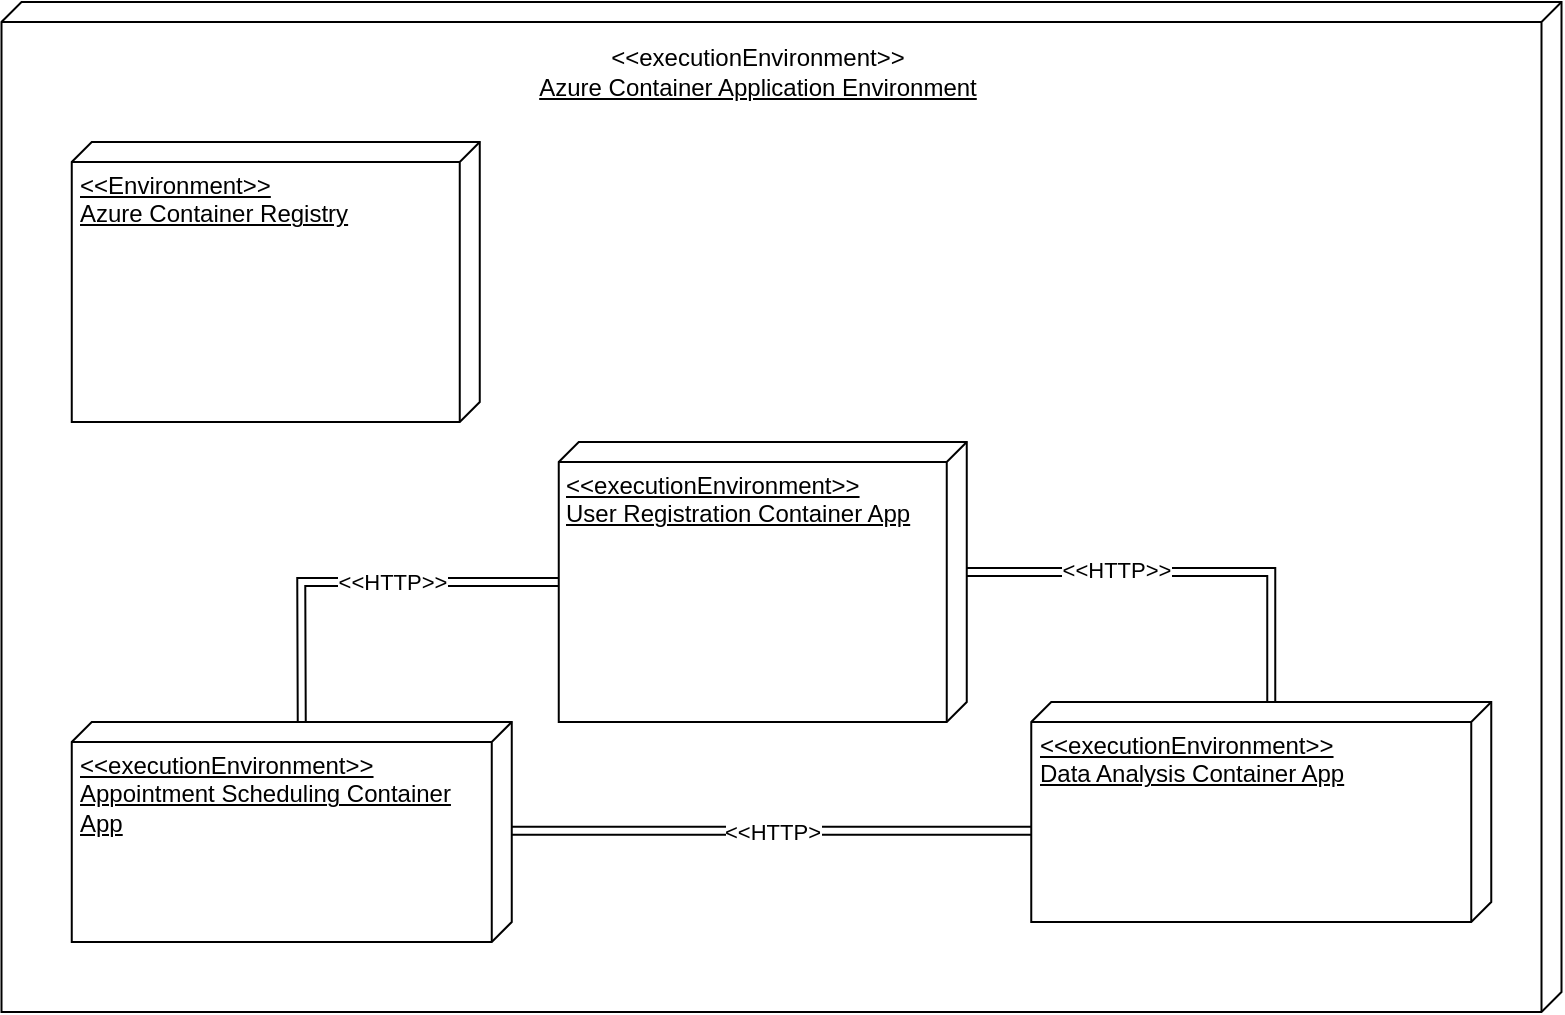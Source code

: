 <mxfile version="22.1.4" type="github">
  <diagram name="Page-1" id="_NqfBwlQ9Yb1ZlnomQ05">
    <mxGraphModel dx="1194" dy="724" grid="1" gridSize="10" guides="1" tooltips="1" connect="1" arrows="1" fold="1" page="1" pageScale="1" pageWidth="827" pageHeight="1169" math="0" shadow="0">
      <root>
        <mxCell id="0" />
        <mxCell id="1" parent="0" />
        <mxCell id="_tAlikrw9c_dk1lk49dS-2" value="" style="verticalAlign=top;align=left;spacingTop=8;spacingLeft=2;spacingRight=12;shape=cube;size=10;direction=south;fontStyle=4;html=1;whiteSpace=wrap;" parent="1" vertex="1">
          <mxGeometry x="35.75" y="20" width="780" height="505" as="geometry" />
        </mxCell>
        <mxCell id="_tAlikrw9c_dk1lk49dS-3" value="&lt;div style=&quot;&quot;&gt;&lt;span style=&quot;background-color: initial;&quot;&gt;&amp;lt;&amp;lt;executionEnvironment&amp;gt;&amp;gt;&lt;/span&gt;&lt;/div&gt;&lt;div style=&quot;&quot;&gt;&lt;span style=&quot;background-color: initial;&quot;&gt;Appointment Scheduling Container App&lt;/span&gt;&lt;/div&gt;" style="verticalAlign=top;align=left;spacingTop=8;spacingLeft=2;spacingRight=12;shape=cube;size=10;direction=south;fontStyle=4;html=1;whiteSpace=wrap;" parent="1" vertex="1">
          <mxGeometry x="70.88" y="380" width="220" height="110" as="geometry" />
        </mxCell>
        <mxCell id="_tAlikrw9c_dk1lk49dS-4" value="&amp;lt;&amp;lt;executionEnvironment&amp;gt;&amp;gt;&lt;br&gt;User Registration Container App" style="verticalAlign=top;align=left;spacingTop=8;spacingLeft=2;spacingRight=12;shape=cube;size=10;direction=south;fontStyle=4;html=1;whiteSpace=wrap;" parent="1" vertex="1">
          <mxGeometry x="314.38" y="240" width="204" height="140" as="geometry" />
        </mxCell>
        <mxCell id="_tAlikrw9c_dk1lk49dS-5" value="&amp;lt;&amp;lt;executionEnvironment&amp;gt;&amp;gt;&lt;br&gt;Data Analysis Container App" style="verticalAlign=top;align=left;spacingTop=8;spacingLeft=2;spacingRight=12;shape=cube;size=10;direction=south;fontStyle=4;html=1;whiteSpace=wrap;" parent="1" vertex="1">
          <mxGeometry x="550.63" y="370" width="230" height="110" as="geometry" />
        </mxCell>
        <mxCell id="Avhfhtqk2JE3OwIKp2vW-1" value="&amp;lt;&amp;lt;executionEnvironment&amp;gt;&amp;gt;&lt;br style=&quot;border-color: var(--border-color); text-align: left;&quot;&gt;&lt;span style=&quot;text-align: left; text-decoration-line: underline;&quot;&gt;Azure Container Application Environment&lt;/span&gt;" style="text;html=1;strokeColor=none;fillColor=none;align=center;verticalAlign=middle;whiteSpace=wrap;rounded=0;" parent="1" vertex="1">
          <mxGeometry x="300.25" y="40" width="227.5" height="30" as="geometry" />
        </mxCell>
        <mxCell id="jXqAlRngbRbXvC1DMOfq-8" style="edgeStyle=orthogonalEdgeStyle;rounded=0;orthogonalLoop=1;jettySize=auto;html=1;entryX=1;entryY=1;entryDx=0;entryDy=0;entryPerimeter=0;shape=link;exitX=0;exitY=0;exitDx=100;exitDy=0;exitPerimeter=0;" parent="1" edge="1">
          <mxGeometry relative="1" as="geometry">
            <mxPoint x="290.88" y="434.41" as="sourcePoint" />
            <mxPoint x="550.63" y="434.41" as="targetPoint" />
            <Array as="points">
              <mxPoint x="480.63" y="434.41" />
              <mxPoint x="480.63" y="434.41" />
            </Array>
          </mxGeometry>
        </mxCell>
        <mxCell id="jXqAlRngbRbXvC1DMOfq-9" value="&amp;lt;&amp;lt;HTTP&amp;gt;" style="edgeLabel;html=1;align=center;verticalAlign=middle;resizable=0;points=[];" parent="jXqAlRngbRbXvC1DMOfq-8" vertex="1" connectable="0">
          <mxGeometry x="-0.305" relative="1" as="geometry">
            <mxPoint x="39" as="offset" />
          </mxGeometry>
        </mxCell>
        <mxCell id="8mceZWPSVtRiRsvkTSYn-7" value="" style="endArrow=none;html=1;rounded=0;shape=link;exitX=0;exitY=0;exitDx=0;exitDy=105;exitPerimeter=0;" parent="1" source="_tAlikrw9c_dk1lk49dS-3" edge="1">
          <mxGeometry width="50" height="50" relative="1" as="geometry">
            <mxPoint x="264.38" y="360" as="sourcePoint" />
            <mxPoint x="314.38" y="310" as="targetPoint" />
            <Array as="points">
              <mxPoint x="185.63" y="310" />
            </Array>
          </mxGeometry>
        </mxCell>
        <mxCell id="8mceZWPSVtRiRsvkTSYn-10" value="&amp;lt;&amp;lt;HTTP&amp;gt;&amp;gt;" style="edgeLabel;html=1;align=center;verticalAlign=middle;resizable=0;points=[];" parent="8mceZWPSVtRiRsvkTSYn-7" vertex="1" connectable="0">
          <mxGeometry x="0.057" y="-1" relative="1" as="geometry">
            <mxPoint x="10" y="-1" as="offset" />
          </mxGeometry>
        </mxCell>
        <mxCell id="8mceZWPSVtRiRsvkTSYn-9" value="" style="endArrow=none;html=1;rounded=0;exitX=0;exitY=0;exitDx=65;exitDy=0;exitPerimeter=0;entryX=0;entryY=0;entryDx=0;entryDy=110;entryPerimeter=0;shape=link;" parent="1" source="_tAlikrw9c_dk1lk49dS-4" target="_tAlikrw9c_dk1lk49dS-5" edge="1">
          <mxGeometry width="50" height="50" relative="1" as="geometry">
            <mxPoint x="600.63" y="330" as="sourcePoint" />
            <mxPoint x="650.63" y="280" as="targetPoint" />
            <Array as="points">
              <mxPoint x="670.63" y="305" />
            </Array>
          </mxGeometry>
        </mxCell>
        <mxCell id="8mceZWPSVtRiRsvkTSYn-11" value="&amp;lt;&amp;lt;HTTP&amp;gt;&amp;gt;" style="edgeLabel;html=1;align=center;verticalAlign=middle;resizable=0;points=[];" parent="8mceZWPSVtRiRsvkTSYn-9" vertex="1" connectable="0">
          <mxGeometry x="-0.318" y="1" relative="1" as="geometry">
            <mxPoint as="offset" />
          </mxGeometry>
        </mxCell>
        <mxCell id="eRhNoK_q95LFszoH-pj_-1" value="&amp;lt;&amp;lt;Environment&amp;gt;&amp;gt;&lt;br&gt;Azure Container Registry" style="verticalAlign=top;align=left;spacingTop=8;spacingLeft=2;spacingRight=12;shape=cube;size=10;direction=south;fontStyle=4;html=1;whiteSpace=wrap;" vertex="1" parent="1">
          <mxGeometry x="70.88" y="90" width="204" height="140" as="geometry" />
        </mxCell>
      </root>
    </mxGraphModel>
  </diagram>
</mxfile>

